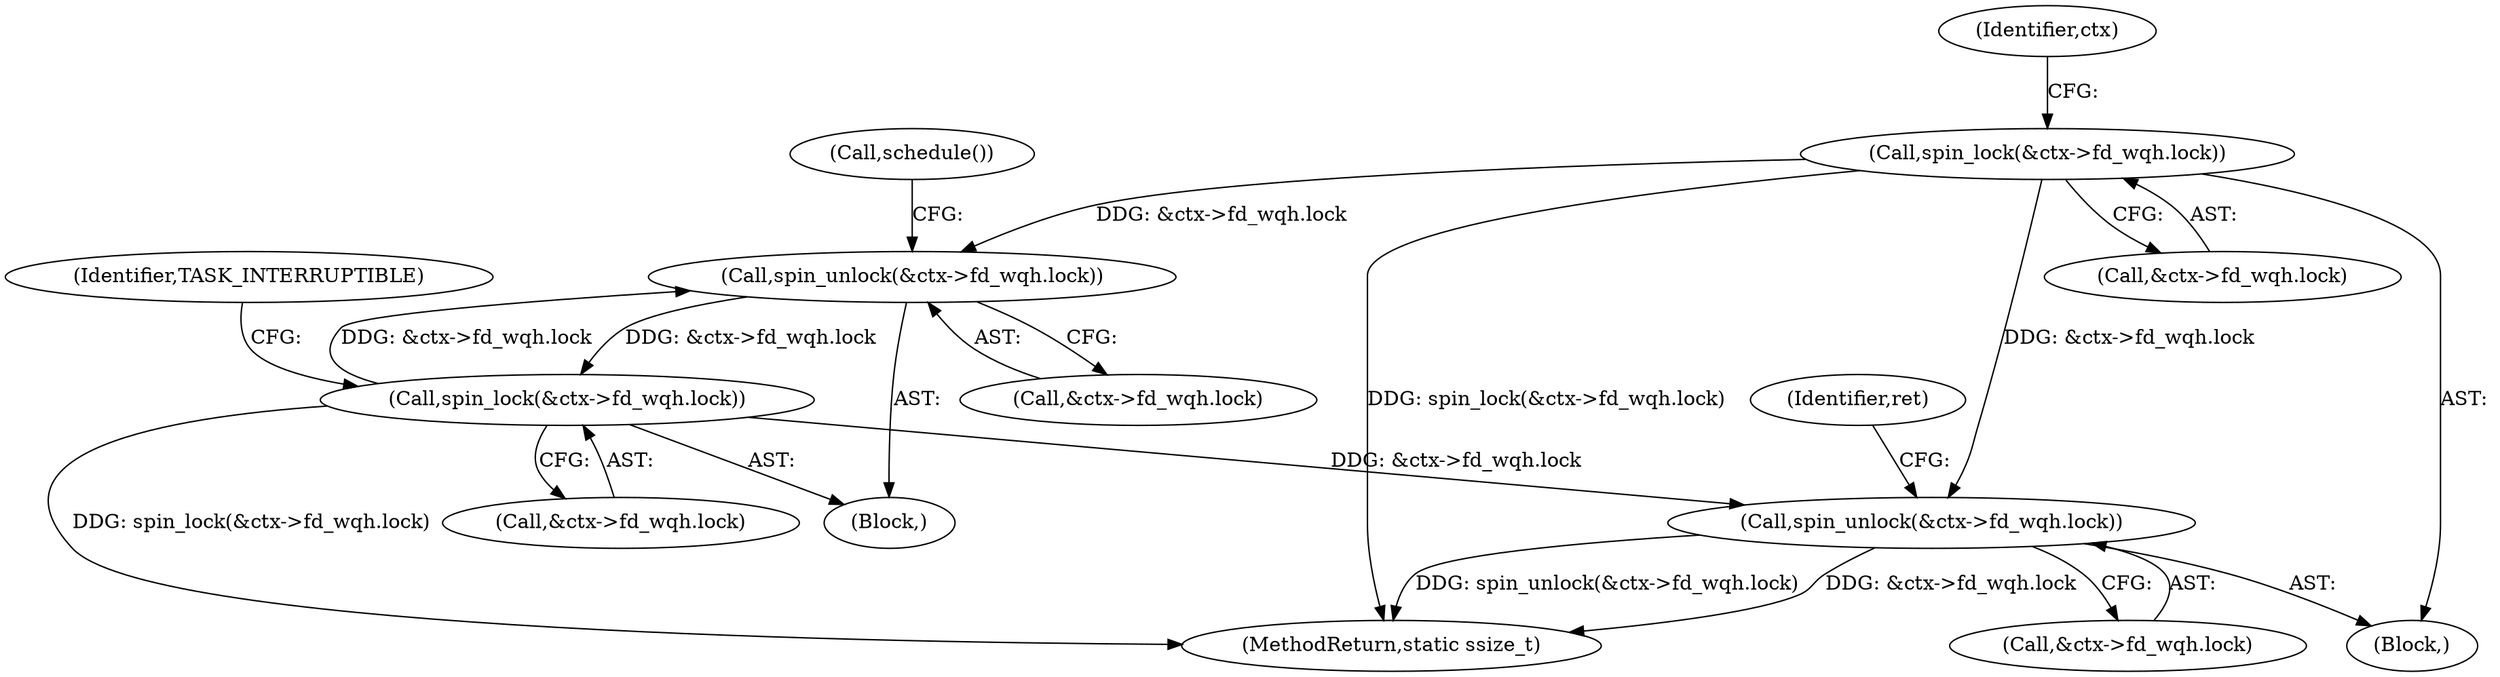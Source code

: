 digraph "0_linux_384632e67e0829deb8015ee6ad916b180049d252@pointer" {
"1000312" [label="(Call,spin_unlock(&ctx->fd_wqh.lock))"];
"1000126" [label="(Call,spin_lock(&ctx->fd_wqh.lock))"];
"1000320" [label="(Call,spin_lock(&ctx->fd_wqh.lock))"];
"1000312" [label="(Call,spin_unlock(&ctx->fd_wqh.lock))"];
"1000336" [label="(Call,spin_unlock(&ctx->fd_wqh.lock))"];
"1000313" [label="(Call,&ctx->fd_wqh.lock)"];
"1000337" [label="(Call,&ctx->fd_wqh.lock)"];
"1000114" [label="(Block,)"];
"1000320" [label="(Call,spin_lock(&ctx->fd_wqh.lock))"];
"1000136" [label="(Identifier,ctx)"];
"1000126" [label="(Call,spin_lock(&ctx->fd_wqh.lock))"];
"1000143" [label="(Identifier,TASK_INTERRUPTIBLE)"];
"1000423" [label="(MethodReturn,static ssize_t)"];
"1000319" [label="(Call,schedule())"];
"1000127" [label="(Call,&ctx->fd_wqh.lock)"];
"1000346" [label="(Identifier,ret)"];
"1000336" [label="(Call,spin_unlock(&ctx->fd_wqh.lock))"];
"1000321" [label="(Call,&ctx->fd_wqh.lock)"];
"1000312" [label="(Call,spin_unlock(&ctx->fd_wqh.lock))"];
"1000141" [label="(Block,)"];
"1000312" -> "1000141"  [label="AST: "];
"1000312" -> "1000313"  [label="CFG: "];
"1000313" -> "1000312"  [label="AST: "];
"1000319" -> "1000312"  [label="CFG: "];
"1000126" -> "1000312"  [label="DDG: &ctx->fd_wqh.lock"];
"1000320" -> "1000312"  [label="DDG: &ctx->fd_wqh.lock"];
"1000312" -> "1000320"  [label="DDG: &ctx->fd_wqh.lock"];
"1000126" -> "1000114"  [label="AST: "];
"1000126" -> "1000127"  [label="CFG: "];
"1000127" -> "1000126"  [label="AST: "];
"1000136" -> "1000126"  [label="CFG: "];
"1000126" -> "1000423"  [label="DDG: spin_lock(&ctx->fd_wqh.lock)"];
"1000126" -> "1000336"  [label="DDG: &ctx->fd_wqh.lock"];
"1000320" -> "1000141"  [label="AST: "];
"1000320" -> "1000321"  [label="CFG: "];
"1000321" -> "1000320"  [label="AST: "];
"1000143" -> "1000320"  [label="CFG: "];
"1000320" -> "1000423"  [label="DDG: spin_lock(&ctx->fd_wqh.lock)"];
"1000320" -> "1000336"  [label="DDG: &ctx->fd_wqh.lock"];
"1000336" -> "1000114"  [label="AST: "];
"1000336" -> "1000337"  [label="CFG: "];
"1000337" -> "1000336"  [label="AST: "];
"1000346" -> "1000336"  [label="CFG: "];
"1000336" -> "1000423"  [label="DDG: spin_unlock(&ctx->fd_wqh.lock)"];
"1000336" -> "1000423"  [label="DDG: &ctx->fd_wqh.lock"];
}
